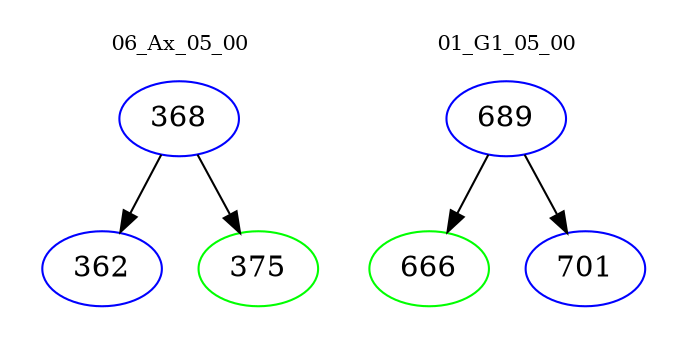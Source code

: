 digraph{
subgraph cluster_0 {
color = white
label = "06_Ax_05_00";
fontsize=10;
T0_368 [label="368", color="blue"]
T0_368 -> T0_362 [color="black"]
T0_362 [label="362", color="blue"]
T0_368 -> T0_375 [color="black"]
T0_375 [label="375", color="green"]
}
subgraph cluster_1 {
color = white
label = "01_G1_05_00";
fontsize=10;
T1_689 [label="689", color="blue"]
T1_689 -> T1_666 [color="black"]
T1_666 [label="666", color="green"]
T1_689 -> T1_701 [color="black"]
T1_701 [label="701", color="blue"]
}
}
